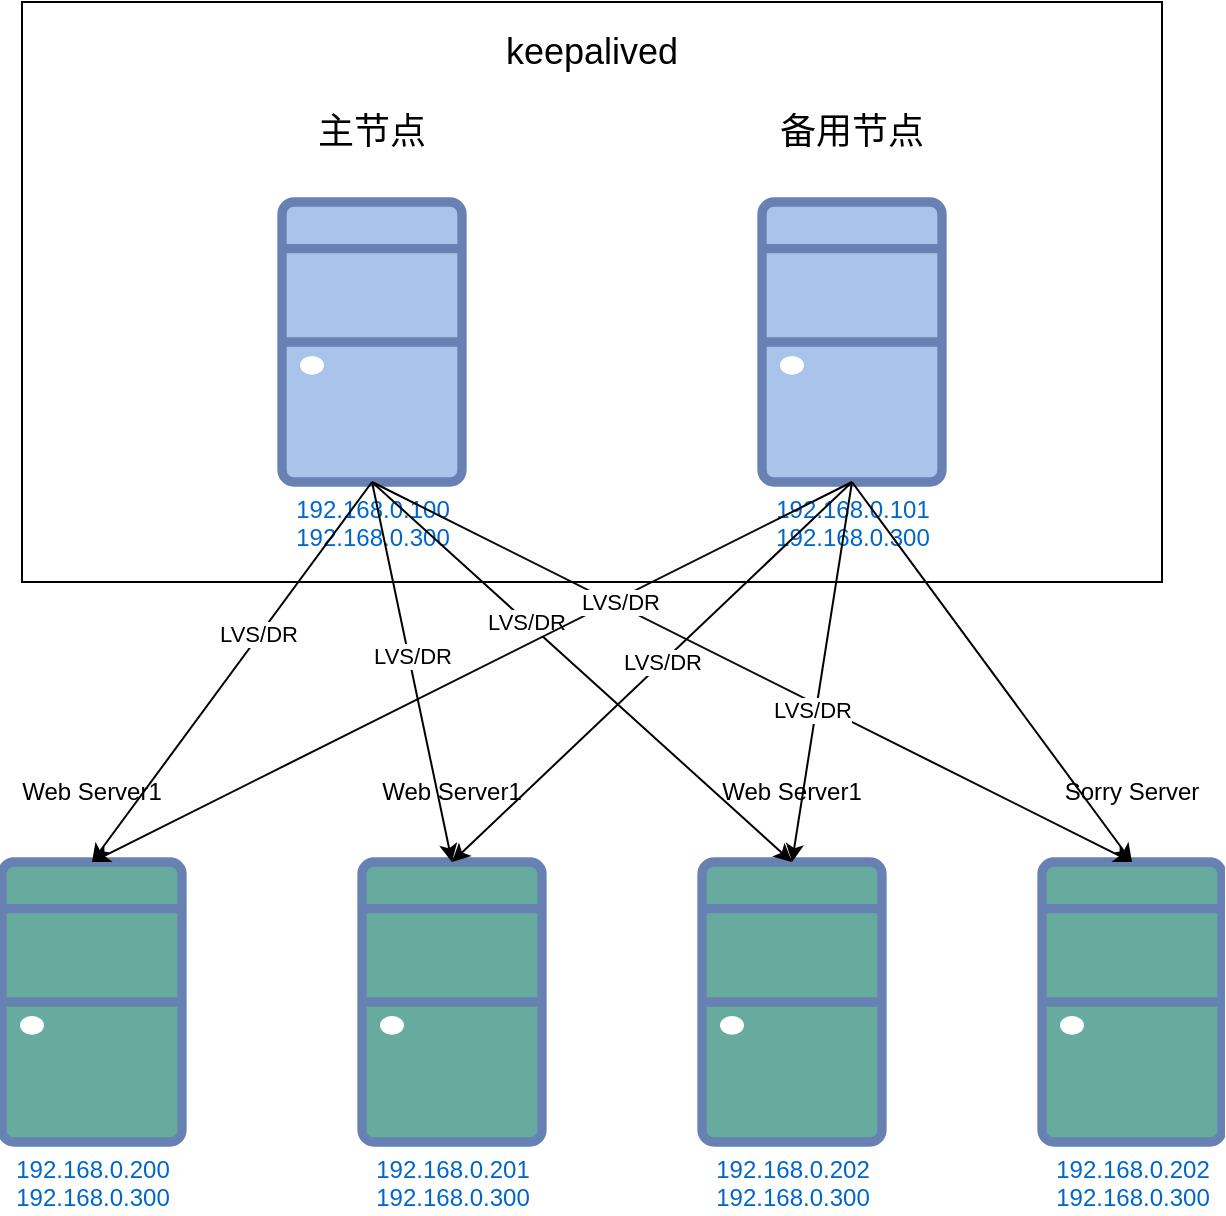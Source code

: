 <mxfile version="24.8.4">
  <diagram name="第 1 页" id="l5ll-Mc0RrhjQuD_5k_g">
    <mxGraphModel dx="1125" dy="597" grid="1" gridSize="10" guides="1" tooltips="1" connect="1" arrows="1" fold="1" page="1" pageScale="1" pageWidth="3200" pageHeight="2400" math="0" shadow="0">
      <root>
        <mxCell id="0" />
        <mxCell id="1" parent="0" />
        <mxCell id="4ISr7pQoZRIcrl6ndLBU-32" value="" style="rounded=0;whiteSpace=wrap;html=1;" vertex="1" parent="1">
          <mxGeometry x="880" y="520" width="570" height="290" as="geometry" />
        </mxCell>
        <mxCell id="4ISr7pQoZRIcrl6ndLBU-4" value="192.168.0.200&lt;div&gt;192.168.0.300&lt;/div&gt;" style="fontColor=#0066CC;verticalAlign=top;verticalLabelPosition=bottom;labelPosition=center;align=center;html=1;outlineConnect=0;fillColor=#67AB9F;strokeColor=#6881B3;gradientColor=none;gradientDirection=north;strokeWidth=2;shape=mxgraph.networks.desktop_pc;" vertex="1" parent="1">
          <mxGeometry x="870" y="950" width="90" height="140" as="geometry" />
        </mxCell>
        <mxCell id="4ISr7pQoZRIcrl6ndLBU-8" value="192.168.0.201&lt;div&gt;192.168.0.300&lt;/div&gt;" style="fontColor=#0066CC;verticalAlign=top;verticalLabelPosition=bottom;labelPosition=center;align=center;html=1;outlineConnect=0;fillColor=#67AB9F;strokeColor=#6881B3;gradientColor=none;gradientDirection=north;strokeWidth=2;shape=mxgraph.networks.desktop_pc;" vertex="1" parent="1">
          <mxGeometry x="1050" y="950" width="90" height="140" as="geometry" />
        </mxCell>
        <mxCell id="4ISr7pQoZRIcrl6ndLBU-9" value="192.168.0.202&lt;div&gt;192.168.0.300&lt;/div&gt;" style="fontColor=#0066CC;verticalAlign=top;verticalLabelPosition=bottom;labelPosition=center;align=center;html=1;outlineConnect=0;fillColor=#67AB9F;strokeColor=#6881B3;gradientColor=none;gradientDirection=north;strokeWidth=2;shape=mxgraph.networks.desktop_pc;" vertex="1" parent="1">
          <mxGeometry x="1220" y="950" width="90" height="140" as="geometry" />
        </mxCell>
        <mxCell id="4ISr7pQoZRIcrl6ndLBU-10" value="192.168.0.202&lt;div&gt;192.168.0.300&lt;/div&gt;" style="fontColor=#0066CC;verticalAlign=top;verticalLabelPosition=bottom;labelPosition=center;align=center;html=1;outlineConnect=0;fillColor=#67AB9F;strokeColor=#6881B3;gradientColor=none;gradientDirection=north;strokeWidth=2;shape=mxgraph.networks.desktop_pc;" vertex="1" parent="1">
          <mxGeometry x="1390" y="950" width="90" height="140" as="geometry" />
        </mxCell>
        <mxCell id="4ISr7pQoZRIcrl6ndLBU-11" value="192.168.0.100&lt;div&gt;192.168.0.300&lt;/div&gt;" style="fontColor=#0066CC;verticalAlign=top;verticalLabelPosition=bottom;labelPosition=center;align=center;html=1;outlineConnect=0;fillColor=#A9C4EB;strokeColor=#6881B3;gradientColor=none;gradientDirection=north;strokeWidth=2;shape=mxgraph.networks.desktop_pc;" vertex="1" parent="1">
          <mxGeometry x="1010" y="620" width="90" height="140" as="geometry" />
        </mxCell>
        <mxCell id="4ISr7pQoZRIcrl6ndLBU-12" value="192.168.0.101&lt;div&gt;192.168.0.300&lt;/div&gt;" style="fontColor=#0066CC;verticalAlign=top;verticalLabelPosition=bottom;labelPosition=center;align=center;html=1;outlineConnect=0;fillColor=#A9C4EB;strokeColor=#6881B3;gradientColor=none;gradientDirection=north;strokeWidth=2;shape=mxgraph.networks.desktop_pc;" vertex="1" parent="1">
          <mxGeometry x="1250" y="620" width="90" height="140" as="geometry" />
        </mxCell>
        <mxCell id="4ISr7pQoZRIcrl6ndLBU-13" value="Web Server1" style="text;html=1;align=center;verticalAlign=middle;whiteSpace=wrap;rounded=0;" vertex="1" parent="1">
          <mxGeometry x="870" y="900" width="90" height="30" as="geometry" />
        </mxCell>
        <mxCell id="4ISr7pQoZRIcrl6ndLBU-14" value="Web Server1" style="text;html=1;align=center;verticalAlign=middle;whiteSpace=wrap;rounded=0;" vertex="1" parent="1">
          <mxGeometry x="1050" y="900" width="90" height="30" as="geometry" />
        </mxCell>
        <mxCell id="4ISr7pQoZRIcrl6ndLBU-15" value="Web Server1" style="text;html=1;align=center;verticalAlign=middle;whiteSpace=wrap;rounded=0;" vertex="1" parent="1">
          <mxGeometry x="1220" y="900" width="90" height="30" as="geometry" />
        </mxCell>
        <mxCell id="4ISr7pQoZRIcrl6ndLBU-16" value="Sorry Server" style="text;html=1;align=center;verticalAlign=middle;whiteSpace=wrap;rounded=0;" vertex="1" parent="1">
          <mxGeometry x="1390" y="900" width="90" height="30" as="geometry" />
        </mxCell>
        <mxCell id="4ISr7pQoZRIcrl6ndLBU-20" style="edgeStyle=none;rounded=0;orthogonalLoop=1;jettySize=auto;html=1;exitX=0.5;exitY=1;exitDx=0;exitDy=0;exitPerimeter=0;entryX=0.5;entryY=0;entryDx=0;entryDy=0;entryPerimeter=0;" edge="1" parent="1" source="4ISr7pQoZRIcrl6ndLBU-11" target="4ISr7pQoZRIcrl6ndLBU-4">
          <mxGeometry relative="1" as="geometry" />
        </mxCell>
        <mxCell id="4ISr7pQoZRIcrl6ndLBU-38" value="LVS/DR" style="edgeLabel;html=1;align=center;verticalAlign=middle;resizable=0;points=[];" vertex="1" connectable="0" parent="4ISr7pQoZRIcrl6ndLBU-20">
          <mxGeometry x="-0.19" y="-2" relative="1" as="geometry">
            <mxPoint x="1" as="offset" />
          </mxGeometry>
        </mxCell>
        <mxCell id="4ISr7pQoZRIcrl6ndLBU-21" style="edgeStyle=none;rounded=0;orthogonalLoop=1;jettySize=auto;html=1;exitX=0.5;exitY=1;exitDx=0;exitDy=0;exitPerimeter=0;entryX=0.5;entryY=0;entryDx=0;entryDy=0;entryPerimeter=0;" edge="1" parent="1" source="4ISr7pQoZRIcrl6ndLBU-11" target="4ISr7pQoZRIcrl6ndLBU-8">
          <mxGeometry relative="1" as="geometry" />
        </mxCell>
        <mxCell id="4ISr7pQoZRIcrl6ndLBU-39" value="LVS/DR" style="edgeLabel;html=1;align=center;verticalAlign=middle;resizable=0;points=[];" vertex="1" connectable="0" parent="4ISr7pQoZRIcrl6ndLBU-21">
          <mxGeometry x="-0.083" y="1" relative="1" as="geometry">
            <mxPoint as="offset" />
          </mxGeometry>
        </mxCell>
        <mxCell id="4ISr7pQoZRIcrl6ndLBU-22" style="edgeStyle=none;rounded=0;orthogonalLoop=1;jettySize=auto;html=1;exitX=0.5;exitY=1;exitDx=0;exitDy=0;exitPerimeter=0;entryX=0.5;entryY=0;entryDx=0;entryDy=0;entryPerimeter=0;" edge="1" parent="1" source="4ISr7pQoZRIcrl6ndLBU-11" target="4ISr7pQoZRIcrl6ndLBU-9">
          <mxGeometry relative="1" as="geometry" />
        </mxCell>
        <mxCell id="4ISr7pQoZRIcrl6ndLBU-40" value="LVS/DR" style="edgeLabel;html=1;align=center;verticalAlign=middle;resizable=0;points=[];" vertex="1" connectable="0" parent="4ISr7pQoZRIcrl6ndLBU-22">
          <mxGeometry x="-0.265" relative="1" as="geometry">
            <mxPoint as="offset" />
          </mxGeometry>
        </mxCell>
        <mxCell id="4ISr7pQoZRIcrl6ndLBU-23" style="edgeStyle=none;rounded=0;orthogonalLoop=1;jettySize=auto;html=1;exitX=0.5;exitY=1;exitDx=0;exitDy=0;exitPerimeter=0;entryX=0.5;entryY=0;entryDx=0;entryDy=0;entryPerimeter=0;" edge="1" parent="1" source="4ISr7pQoZRIcrl6ndLBU-12" target="4ISr7pQoZRIcrl6ndLBU-4">
          <mxGeometry relative="1" as="geometry" />
        </mxCell>
        <mxCell id="4ISr7pQoZRIcrl6ndLBU-24" style="edgeStyle=none;rounded=0;orthogonalLoop=1;jettySize=auto;html=1;exitX=0.5;exitY=1;exitDx=0;exitDy=0;exitPerimeter=0;entryX=0.5;entryY=0;entryDx=0;entryDy=0;entryPerimeter=0;" edge="1" parent="1" source="4ISr7pQoZRIcrl6ndLBU-12" target="4ISr7pQoZRIcrl6ndLBU-8">
          <mxGeometry relative="1" as="geometry" />
        </mxCell>
        <mxCell id="4ISr7pQoZRIcrl6ndLBU-42" value="LVS/DR" style="edgeLabel;html=1;align=center;verticalAlign=middle;resizable=0;points=[];" vertex="1" connectable="0" parent="4ISr7pQoZRIcrl6ndLBU-24">
          <mxGeometry x="-0.051" relative="1" as="geometry">
            <mxPoint as="offset" />
          </mxGeometry>
        </mxCell>
        <mxCell id="4ISr7pQoZRIcrl6ndLBU-25" style="edgeStyle=none;rounded=0;orthogonalLoop=1;jettySize=auto;html=1;exitX=0.5;exitY=1;exitDx=0;exitDy=0;exitPerimeter=0;entryX=0.5;entryY=0;entryDx=0;entryDy=0;entryPerimeter=0;" edge="1" parent="1" source="4ISr7pQoZRIcrl6ndLBU-12" target="4ISr7pQoZRIcrl6ndLBU-9">
          <mxGeometry relative="1" as="geometry" />
        </mxCell>
        <mxCell id="4ISr7pQoZRIcrl6ndLBU-26" style="edgeStyle=none;rounded=0;orthogonalLoop=1;jettySize=auto;html=1;exitX=0.5;exitY=1;exitDx=0;exitDy=0;exitPerimeter=0;entryX=0.5;entryY=0;entryDx=0;entryDy=0;entryPerimeter=0;" edge="1" parent="1" source="4ISr7pQoZRIcrl6ndLBU-11" target="4ISr7pQoZRIcrl6ndLBU-10">
          <mxGeometry relative="1" as="geometry" />
        </mxCell>
        <mxCell id="4ISr7pQoZRIcrl6ndLBU-41" value="LVS/DR" style="edgeLabel;html=1;align=center;verticalAlign=middle;resizable=0;points=[];" vertex="1" connectable="0" parent="4ISr7pQoZRIcrl6ndLBU-26">
          <mxGeometry x="-0.352" y="2" relative="1" as="geometry">
            <mxPoint as="offset" />
          </mxGeometry>
        </mxCell>
        <mxCell id="4ISr7pQoZRIcrl6ndLBU-43" value="LVS/DR" style="edgeLabel;html=1;align=center;verticalAlign=middle;resizable=0;points=[];" vertex="1" connectable="0" parent="4ISr7pQoZRIcrl6ndLBU-26">
          <mxGeometry x="0.164" y="-3" relative="1" as="geometry">
            <mxPoint as="offset" />
          </mxGeometry>
        </mxCell>
        <mxCell id="4ISr7pQoZRIcrl6ndLBU-27" style="edgeStyle=none;rounded=0;orthogonalLoop=1;jettySize=auto;html=1;exitX=0.5;exitY=1;exitDx=0;exitDy=0;exitPerimeter=0;entryX=0.5;entryY=0;entryDx=0;entryDy=0;entryPerimeter=0;" edge="1" parent="1" source="4ISr7pQoZRIcrl6ndLBU-12" target="4ISr7pQoZRIcrl6ndLBU-10">
          <mxGeometry relative="1" as="geometry" />
        </mxCell>
        <mxCell id="4ISr7pQoZRIcrl6ndLBU-28" value="&lt;font style=&quot;font-size: 18px;&quot;&gt;主节点&lt;/font&gt;" style="text;html=1;align=center;verticalAlign=middle;whiteSpace=wrap;rounded=0;" vertex="1" parent="1">
          <mxGeometry x="1010" y="570" width="90" height="30" as="geometry" />
        </mxCell>
        <mxCell id="4ISr7pQoZRIcrl6ndLBU-29" value="&lt;font style=&quot;font-size: 18px;&quot;&gt;备用节点&lt;/font&gt;" style="text;html=1;align=center;verticalAlign=middle;whiteSpace=wrap;rounded=0;" vertex="1" parent="1">
          <mxGeometry x="1240" y="570" width="110" height="30" as="geometry" />
        </mxCell>
        <mxCell id="4ISr7pQoZRIcrl6ndLBU-33" value="&lt;font style=&quot;font-size: 18px;&quot;&gt;keepalived&lt;/font&gt;" style="text;html=1;align=center;verticalAlign=middle;whiteSpace=wrap;rounded=0;" vertex="1" parent="1">
          <mxGeometry x="1095" y="530" width="140" height="30" as="geometry" />
        </mxCell>
      </root>
    </mxGraphModel>
  </diagram>
</mxfile>
